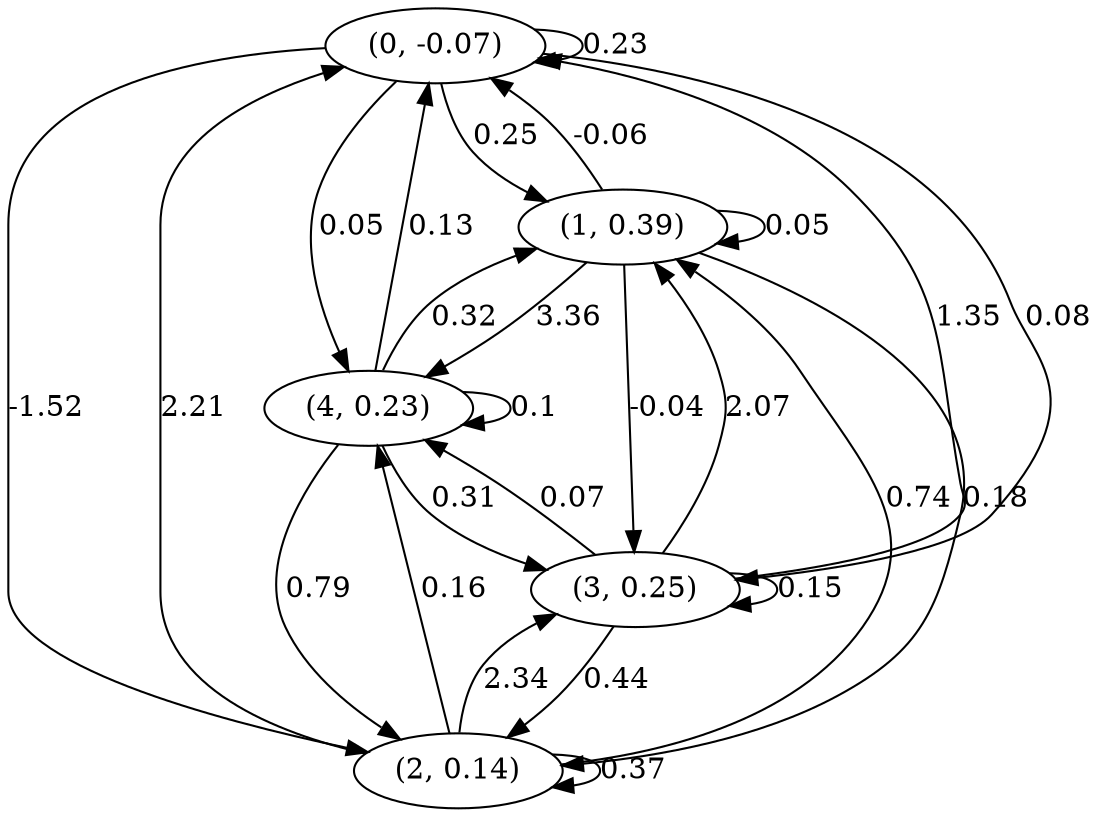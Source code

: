 digraph {
    0 [ label = "(0, -0.07)" ]
    1 [ label = "(1, 0.39)" ]
    2 [ label = "(2, 0.14)" ]
    3 [ label = "(3, 0.25)" ]
    4 [ label = "(4, 0.23)" ]
    0 -> 0 [ label = "0.23" ]
    1 -> 1 [ label = "0.05" ]
    2 -> 2 [ label = "0.37" ]
    3 -> 3 [ label = "0.15" ]
    4 -> 4 [ label = "0.1" ]
    1 -> 0 [ label = "-0.06" ]
    2 -> 0 [ label = "2.21" ]
    3 -> 0 [ label = "1.35" ]
    4 -> 0 [ label = "0.13" ]
    0 -> 1 [ label = "0.25" ]
    2 -> 1 [ label = "0.74" ]
    3 -> 1 [ label = "2.07" ]
    4 -> 1 [ label = "0.32" ]
    0 -> 2 [ label = "-1.52" ]
    1 -> 2 [ label = "0.18" ]
    3 -> 2 [ label = "0.44" ]
    4 -> 2 [ label = "0.79" ]
    0 -> 3 [ label = "0.08" ]
    1 -> 3 [ label = "-0.04" ]
    2 -> 3 [ label = "2.34" ]
    4 -> 3 [ label = "0.31" ]
    0 -> 4 [ label = "0.05" ]
    1 -> 4 [ label = "3.36" ]
    2 -> 4 [ label = "0.16" ]
    3 -> 4 [ label = "0.07" ]
}

